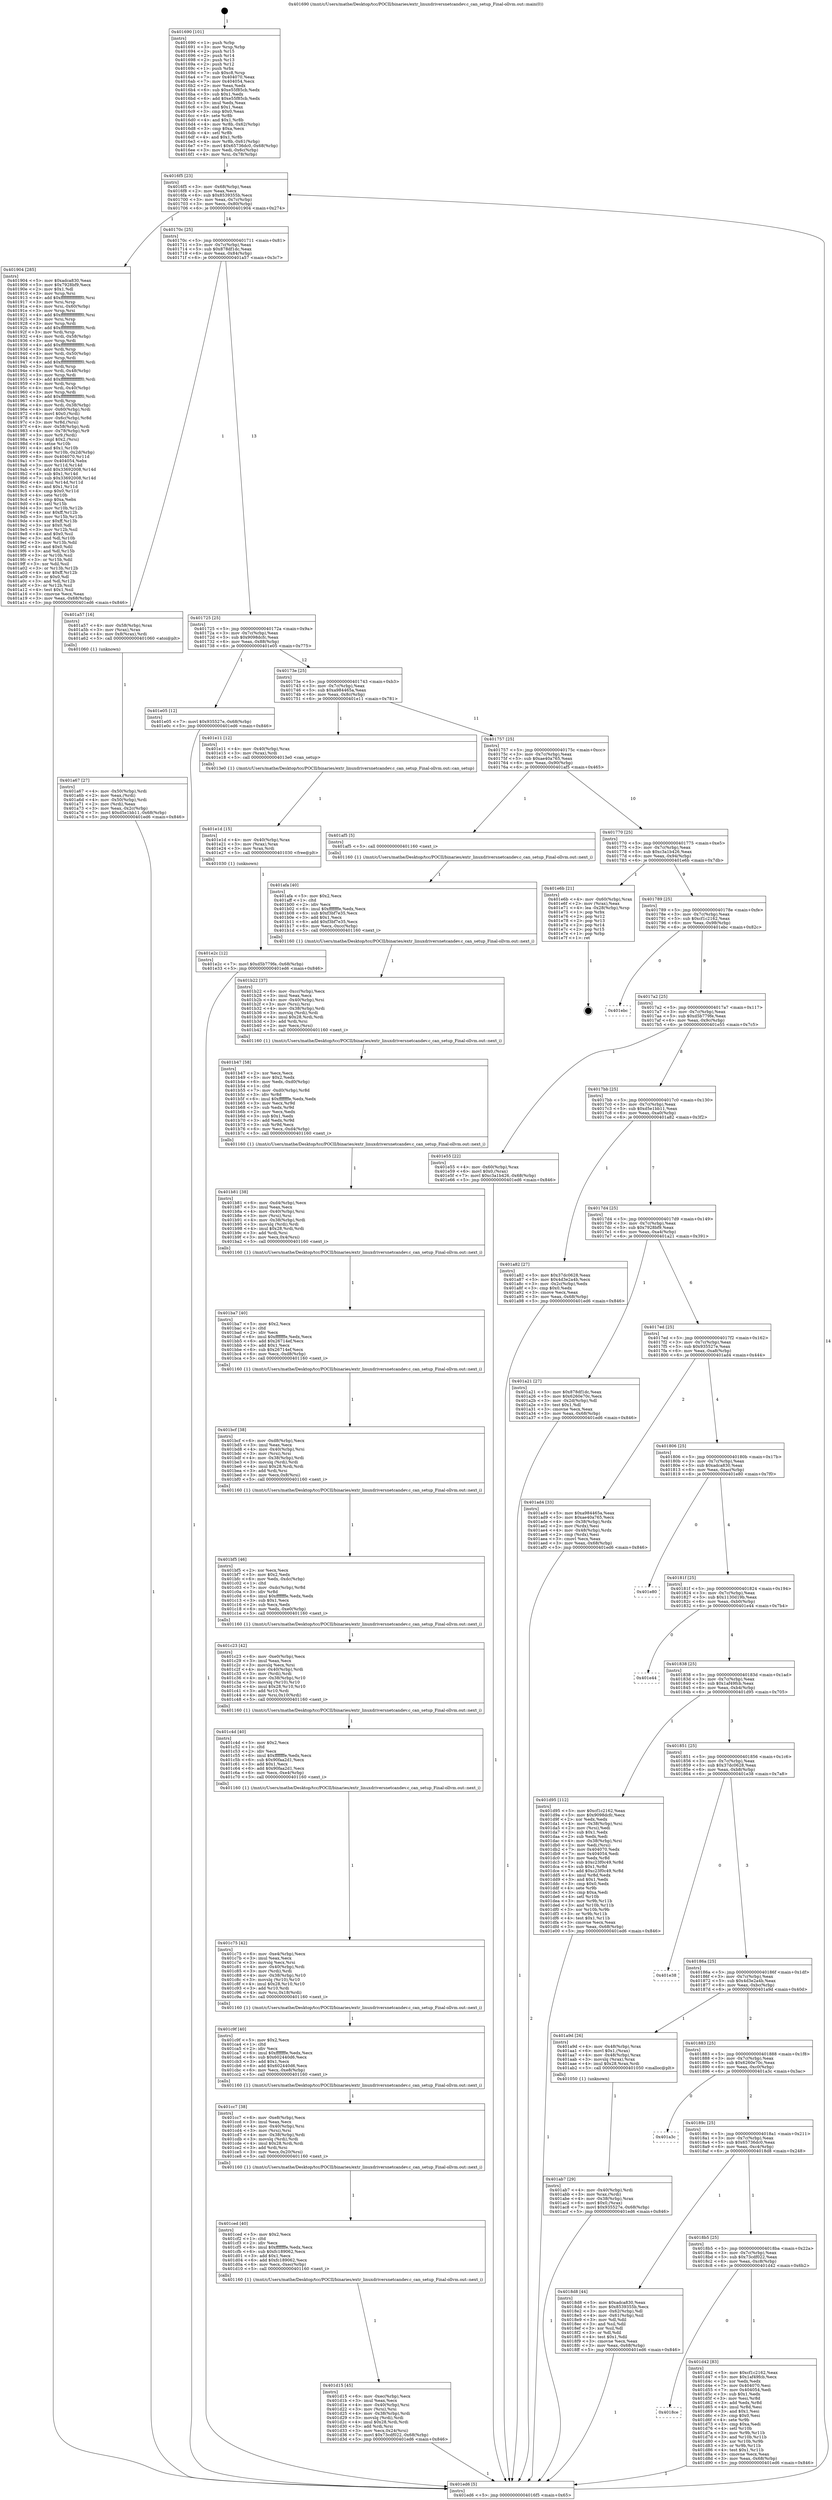 digraph "0x401690" {
  label = "0x401690 (/mnt/c/Users/mathe/Desktop/tcc/POCII/binaries/extr_linuxdriversnetcandev.c_can_setup_Final-ollvm.out::main(0))"
  labelloc = "t"
  node[shape=record]

  Entry [label="",width=0.3,height=0.3,shape=circle,fillcolor=black,style=filled]
  "0x4016f5" [label="{
     0x4016f5 [23]\l
     | [instrs]\l
     &nbsp;&nbsp;0x4016f5 \<+3\>: mov -0x68(%rbp),%eax\l
     &nbsp;&nbsp;0x4016f8 \<+2\>: mov %eax,%ecx\l
     &nbsp;&nbsp;0x4016fa \<+6\>: sub $0x8539355b,%ecx\l
     &nbsp;&nbsp;0x401700 \<+3\>: mov %eax,-0x7c(%rbp)\l
     &nbsp;&nbsp;0x401703 \<+3\>: mov %ecx,-0x80(%rbp)\l
     &nbsp;&nbsp;0x401706 \<+6\>: je 0000000000401904 \<main+0x274\>\l
  }"]
  "0x401904" [label="{
     0x401904 [285]\l
     | [instrs]\l
     &nbsp;&nbsp;0x401904 \<+5\>: mov $0xadca830,%eax\l
     &nbsp;&nbsp;0x401909 \<+5\>: mov $0x7928bf9,%ecx\l
     &nbsp;&nbsp;0x40190e \<+2\>: mov $0x1,%dl\l
     &nbsp;&nbsp;0x401910 \<+3\>: mov %rsp,%rsi\l
     &nbsp;&nbsp;0x401913 \<+4\>: add $0xfffffffffffffff0,%rsi\l
     &nbsp;&nbsp;0x401917 \<+3\>: mov %rsi,%rsp\l
     &nbsp;&nbsp;0x40191a \<+4\>: mov %rsi,-0x60(%rbp)\l
     &nbsp;&nbsp;0x40191e \<+3\>: mov %rsp,%rsi\l
     &nbsp;&nbsp;0x401921 \<+4\>: add $0xfffffffffffffff0,%rsi\l
     &nbsp;&nbsp;0x401925 \<+3\>: mov %rsi,%rsp\l
     &nbsp;&nbsp;0x401928 \<+3\>: mov %rsp,%rdi\l
     &nbsp;&nbsp;0x40192b \<+4\>: add $0xfffffffffffffff0,%rdi\l
     &nbsp;&nbsp;0x40192f \<+3\>: mov %rdi,%rsp\l
     &nbsp;&nbsp;0x401932 \<+4\>: mov %rdi,-0x58(%rbp)\l
     &nbsp;&nbsp;0x401936 \<+3\>: mov %rsp,%rdi\l
     &nbsp;&nbsp;0x401939 \<+4\>: add $0xfffffffffffffff0,%rdi\l
     &nbsp;&nbsp;0x40193d \<+3\>: mov %rdi,%rsp\l
     &nbsp;&nbsp;0x401940 \<+4\>: mov %rdi,-0x50(%rbp)\l
     &nbsp;&nbsp;0x401944 \<+3\>: mov %rsp,%rdi\l
     &nbsp;&nbsp;0x401947 \<+4\>: add $0xfffffffffffffff0,%rdi\l
     &nbsp;&nbsp;0x40194b \<+3\>: mov %rdi,%rsp\l
     &nbsp;&nbsp;0x40194e \<+4\>: mov %rdi,-0x48(%rbp)\l
     &nbsp;&nbsp;0x401952 \<+3\>: mov %rsp,%rdi\l
     &nbsp;&nbsp;0x401955 \<+4\>: add $0xfffffffffffffff0,%rdi\l
     &nbsp;&nbsp;0x401959 \<+3\>: mov %rdi,%rsp\l
     &nbsp;&nbsp;0x40195c \<+4\>: mov %rdi,-0x40(%rbp)\l
     &nbsp;&nbsp;0x401960 \<+3\>: mov %rsp,%rdi\l
     &nbsp;&nbsp;0x401963 \<+4\>: add $0xfffffffffffffff0,%rdi\l
     &nbsp;&nbsp;0x401967 \<+3\>: mov %rdi,%rsp\l
     &nbsp;&nbsp;0x40196a \<+4\>: mov %rdi,-0x38(%rbp)\l
     &nbsp;&nbsp;0x40196e \<+4\>: mov -0x60(%rbp),%rdi\l
     &nbsp;&nbsp;0x401972 \<+6\>: movl $0x0,(%rdi)\l
     &nbsp;&nbsp;0x401978 \<+4\>: mov -0x6c(%rbp),%r8d\l
     &nbsp;&nbsp;0x40197c \<+3\>: mov %r8d,(%rsi)\l
     &nbsp;&nbsp;0x40197f \<+4\>: mov -0x58(%rbp),%rdi\l
     &nbsp;&nbsp;0x401983 \<+4\>: mov -0x78(%rbp),%r9\l
     &nbsp;&nbsp;0x401987 \<+3\>: mov %r9,(%rdi)\l
     &nbsp;&nbsp;0x40198a \<+3\>: cmpl $0x2,(%rsi)\l
     &nbsp;&nbsp;0x40198d \<+4\>: setne %r10b\l
     &nbsp;&nbsp;0x401991 \<+4\>: and $0x1,%r10b\l
     &nbsp;&nbsp;0x401995 \<+4\>: mov %r10b,-0x2d(%rbp)\l
     &nbsp;&nbsp;0x401999 \<+8\>: mov 0x404070,%r11d\l
     &nbsp;&nbsp;0x4019a1 \<+7\>: mov 0x404054,%ebx\l
     &nbsp;&nbsp;0x4019a8 \<+3\>: mov %r11d,%r14d\l
     &nbsp;&nbsp;0x4019ab \<+7\>: add $0x33692008,%r14d\l
     &nbsp;&nbsp;0x4019b2 \<+4\>: sub $0x1,%r14d\l
     &nbsp;&nbsp;0x4019b6 \<+7\>: sub $0x33692008,%r14d\l
     &nbsp;&nbsp;0x4019bd \<+4\>: imul %r14d,%r11d\l
     &nbsp;&nbsp;0x4019c1 \<+4\>: and $0x1,%r11d\l
     &nbsp;&nbsp;0x4019c5 \<+4\>: cmp $0x0,%r11d\l
     &nbsp;&nbsp;0x4019c9 \<+4\>: sete %r10b\l
     &nbsp;&nbsp;0x4019cd \<+3\>: cmp $0xa,%ebx\l
     &nbsp;&nbsp;0x4019d0 \<+4\>: setl %r15b\l
     &nbsp;&nbsp;0x4019d4 \<+3\>: mov %r10b,%r12b\l
     &nbsp;&nbsp;0x4019d7 \<+4\>: xor $0xff,%r12b\l
     &nbsp;&nbsp;0x4019db \<+3\>: mov %r15b,%r13b\l
     &nbsp;&nbsp;0x4019de \<+4\>: xor $0xff,%r13b\l
     &nbsp;&nbsp;0x4019e2 \<+3\>: xor $0x0,%dl\l
     &nbsp;&nbsp;0x4019e5 \<+3\>: mov %r12b,%sil\l
     &nbsp;&nbsp;0x4019e8 \<+4\>: and $0x0,%sil\l
     &nbsp;&nbsp;0x4019ec \<+3\>: and %dl,%r10b\l
     &nbsp;&nbsp;0x4019ef \<+3\>: mov %r13b,%dil\l
     &nbsp;&nbsp;0x4019f2 \<+4\>: and $0x0,%dil\l
     &nbsp;&nbsp;0x4019f6 \<+3\>: and %dl,%r15b\l
     &nbsp;&nbsp;0x4019f9 \<+3\>: or %r10b,%sil\l
     &nbsp;&nbsp;0x4019fc \<+3\>: or %r15b,%dil\l
     &nbsp;&nbsp;0x4019ff \<+3\>: xor %dil,%sil\l
     &nbsp;&nbsp;0x401a02 \<+3\>: or %r13b,%r12b\l
     &nbsp;&nbsp;0x401a05 \<+4\>: xor $0xff,%r12b\l
     &nbsp;&nbsp;0x401a09 \<+3\>: or $0x0,%dl\l
     &nbsp;&nbsp;0x401a0c \<+3\>: and %dl,%r12b\l
     &nbsp;&nbsp;0x401a0f \<+3\>: or %r12b,%sil\l
     &nbsp;&nbsp;0x401a12 \<+4\>: test $0x1,%sil\l
     &nbsp;&nbsp;0x401a16 \<+3\>: cmovne %ecx,%eax\l
     &nbsp;&nbsp;0x401a19 \<+3\>: mov %eax,-0x68(%rbp)\l
     &nbsp;&nbsp;0x401a1c \<+5\>: jmp 0000000000401ed6 \<main+0x846\>\l
  }"]
  "0x40170c" [label="{
     0x40170c [25]\l
     | [instrs]\l
     &nbsp;&nbsp;0x40170c \<+5\>: jmp 0000000000401711 \<main+0x81\>\l
     &nbsp;&nbsp;0x401711 \<+3\>: mov -0x7c(%rbp),%eax\l
     &nbsp;&nbsp;0x401714 \<+5\>: sub $0x878df1dc,%eax\l
     &nbsp;&nbsp;0x401719 \<+6\>: mov %eax,-0x84(%rbp)\l
     &nbsp;&nbsp;0x40171f \<+6\>: je 0000000000401a57 \<main+0x3c7\>\l
  }"]
  Exit [label="",width=0.3,height=0.3,shape=circle,fillcolor=black,style=filled,peripheries=2]
  "0x401a57" [label="{
     0x401a57 [16]\l
     | [instrs]\l
     &nbsp;&nbsp;0x401a57 \<+4\>: mov -0x58(%rbp),%rax\l
     &nbsp;&nbsp;0x401a5b \<+3\>: mov (%rax),%rax\l
     &nbsp;&nbsp;0x401a5e \<+4\>: mov 0x8(%rax),%rdi\l
     &nbsp;&nbsp;0x401a62 \<+5\>: call 0000000000401060 \<atoi@plt\>\l
     | [calls]\l
     &nbsp;&nbsp;0x401060 \{1\} (unknown)\l
  }"]
  "0x401725" [label="{
     0x401725 [25]\l
     | [instrs]\l
     &nbsp;&nbsp;0x401725 \<+5\>: jmp 000000000040172a \<main+0x9a\>\l
     &nbsp;&nbsp;0x40172a \<+3\>: mov -0x7c(%rbp),%eax\l
     &nbsp;&nbsp;0x40172d \<+5\>: sub $0x9098dcfc,%eax\l
     &nbsp;&nbsp;0x401732 \<+6\>: mov %eax,-0x88(%rbp)\l
     &nbsp;&nbsp;0x401738 \<+6\>: je 0000000000401e05 \<main+0x775\>\l
  }"]
  "0x401e2c" [label="{
     0x401e2c [12]\l
     | [instrs]\l
     &nbsp;&nbsp;0x401e2c \<+7\>: movl $0xd5b779fe,-0x68(%rbp)\l
     &nbsp;&nbsp;0x401e33 \<+5\>: jmp 0000000000401ed6 \<main+0x846\>\l
  }"]
  "0x401e05" [label="{
     0x401e05 [12]\l
     | [instrs]\l
     &nbsp;&nbsp;0x401e05 \<+7\>: movl $0x935527e,-0x68(%rbp)\l
     &nbsp;&nbsp;0x401e0c \<+5\>: jmp 0000000000401ed6 \<main+0x846\>\l
  }"]
  "0x40173e" [label="{
     0x40173e [25]\l
     | [instrs]\l
     &nbsp;&nbsp;0x40173e \<+5\>: jmp 0000000000401743 \<main+0xb3\>\l
     &nbsp;&nbsp;0x401743 \<+3\>: mov -0x7c(%rbp),%eax\l
     &nbsp;&nbsp;0x401746 \<+5\>: sub $0xa984465a,%eax\l
     &nbsp;&nbsp;0x40174b \<+6\>: mov %eax,-0x8c(%rbp)\l
     &nbsp;&nbsp;0x401751 \<+6\>: je 0000000000401e11 \<main+0x781\>\l
  }"]
  "0x401e1d" [label="{
     0x401e1d [15]\l
     | [instrs]\l
     &nbsp;&nbsp;0x401e1d \<+4\>: mov -0x40(%rbp),%rax\l
     &nbsp;&nbsp;0x401e21 \<+3\>: mov (%rax),%rax\l
     &nbsp;&nbsp;0x401e24 \<+3\>: mov %rax,%rdi\l
     &nbsp;&nbsp;0x401e27 \<+5\>: call 0000000000401030 \<free@plt\>\l
     | [calls]\l
     &nbsp;&nbsp;0x401030 \{1\} (unknown)\l
  }"]
  "0x401e11" [label="{
     0x401e11 [12]\l
     | [instrs]\l
     &nbsp;&nbsp;0x401e11 \<+4\>: mov -0x40(%rbp),%rax\l
     &nbsp;&nbsp;0x401e15 \<+3\>: mov (%rax),%rdi\l
     &nbsp;&nbsp;0x401e18 \<+5\>: call 00000000004013e0 \<can_setup\>\l
     | [calls]\l
     &nbsp;&nbsp;0x4013e0 \{1\} (/mnt/c/Users/mathe/Desktop/tcc/POCII/binaries/extr_linuxdriversnetcandev.c_can_setup_Final-ollvm.out::can_setup)\l
  }"]
  "0x401757" [label="{
     0x401757 [25]\l
     | [instrs]\l
     &nbsp;&nbsp;0x401757 \<+5\>: jmp 000000000040175c \<main+0xcc\>\l
     &nbsp;&nbsp;0x40175c \<+3\>: mov -0x7c(%rbp),%eax\l
     &nbsp;&nbsp;0x40175f \<+5\>: sub $0xae40a765,%eax\l
     &nbsp;&nbsp;0x401764 \<+6\>: mov %eax,-0x90(%rbp)\l
     &nbsp;&nbsp;0x40176a \<+6\>: je 0000000000401af5 \<main+0x465\>\l
  }"]
  "0x4018ce" [label="{
     0x4018ce\l
  }", style=dashed]
  "0x401af5" [label="{
     0x401af5 [5]\l
     | [instrs]\l
     &nbsp;&nbsp;0x401af5 \<+5\>: call 0000000000401160 \<next_i\>\l
     | [calls]\l
     &nbsp;&nbsp;0x401160 \{1\} (/mnt/c/Users/mathe/Desktop/tcc/POCII/binaries/extr_linuxdriversnetcandev.c_can_setup_Final-ollvm.out::next_i)\l
  }"]
  "0x401770" [label="{
     0x401770 [25]\l
     | [instrs]\l
     &nbsp;&nbsp;0x401770 \<+5\>: jmp 0000000000401775 \<main+0xe5\>\l
     &nbsp;&nbsp;0x401775 \<+3\>: mov -0x7c(%rbp),%eax\l
     &nbsp;&nbsp;0x401778 \<+5\>: sub $0xc3a1b426,%eax\l
     &nbsp;&nbsp;0x40177d \<+6\>: mov %eax,-0x94(%rbp)\l
     &nbsp;&nbsp;0x401783 \<+6\>: je 0000000000401e6b \<main+0x7db\>\l
  }"]
  "0x401d42" [label="{
     0x401d42 [83]\l
     | [instrs]\l
     &nbsp;&nbsp;0x401d42 \<+5\>: mov $0xcf1c2162,%eax\l
     &nbsp;&nbsp;0x401d47 \<+5\>: mov $0x1af49fcb,%ecx\l
     &nbsp;&nbsp;0x401d4c \<+2\>: xor %edx,%edx\l
     &nbsp;&nbsp;0x401d4e \<+7\>: mov 0x404070,%esi\l
     &nbsp;&nbsp;0x401d55 \<+7\>: mov 0x404054,%edi\l
     &nbsp;&nbsp;0x401d5c \<+3\>: sub $0x1,%edx\l
     &nbsp;&nbsp;0x401d5f \<+3\>: mov %esi,%r8d\l
     &nbsp;&nbsp;0x401d62 \<+3\>: add %edx,%r8d\l
     &nbsp;&nbsp;0x401d65 \<+4\>: imul %r8d,%esi\l
     &nbsp;&nbsp;0x401d69 \<+3\>: and $0x1,%esi\l
     &nbsp;&nbsp;0x401d6c \<+3\>: cmp $0x0,%esi\l
     &nbsp;&nbsp;0x401d6f \<+4\>: sete %r9b\l
     &nbsp;&nbsp;0x401d73 \<+3\>: cmp $0xa,%edi\l
     &nbsp;&nbsp;0x401d76 \<+4\>: setl %r10b\l
     &nbsp;&nbsp;0x401d7a \<+3\>: mov %r9b,%r11b\l
     &nbsp;&nbsp;0x401d7d \<+3\>: and %r10b,%r11b\l
     &nbsp;&nbsp;0x401d80 \<+3\>: xor %r10b,%r9b\l
     &nbsp;&nbsp;0x401d83 \<+3\>: or %r9b,%r11b\l
     &nbsp;&nbsp;0x401d86 \<+4\>: test $0x1,%r11b\l
     &nbsp;&nbsp;0x401d8a \<+3\>: cmovne %ecx,%eax\l
     &nbsp;&nbsp;0x401d8d \<+3\>: mov %eax,-0x68(%rbp)\l
     &nbsp;&nbsp;0x401d90 \<+5\>: jmp 0000000000401ed6 \<main+0x846\>\l
  }"]
  "0x401e6b" [label="{
     0x401e6b [21]\l
     | [instrs]\l
     &nbsp;&nbsp;0x401e6b \<+4\>: mov -0x60(%rbp),%rax\l
     &nbsp;&nbsp;0x401e6f \<+2\>: mov (%rax),%eax\l
     &nbsp;&nbsp;0x401e71 \<+4\>: lea -0x28(%rbp),%rsp\l
     &nbsp;&nbsp;0x401e75 \<+1\>: pop %rbx\l
     &nbsp;&nbsp;0x401e76 \<+2\>: pop %r12\l
     &nbsp;&nbsp;0x401e78 \<+2\>: pop %r13\l
     &nbsp;&nbsp;0x401e7a \<+2\>: pop %r14\l
     &nbsp;&nbsp;0x401e7c \<+2\>: pop %r15\l
     &nbsp;&nbsp;0x401e7e \<+1\>: pop %rbp\l
     &nbsp;&nbsp;0x401e7f \<+1\>: ret\l
  }"]
  "0x401789" [label="{
     0x401789 [25]\l
     | [instrs]\l
     &nbsp;&nbsp;0x401789 \<+5\>: jmp 000000000040178e \<main+0xfe\>\l
     &nbsp;&nbsp;0x40178e \<+3\>: mov -0x7c(%rbp),%eax\l
     &nbsp;&nbsp;0x401791 \<+5\>: sub $0xcf1c2162,%eax\l
     &nbsp;&nbsp;0x401796 \<+6\>: mov %eax,-0x98(%rbp)\l
     &nbsp;&nbsp;0x40179c \<+6\>: je 0000000000401ebc \<main+0x82c\>\l
  }"]
  "0x401d15" [label="{
     0x401d15 [45]\l
     | [instrs]\l
     &nbsp;&nbsp;0x401d15 \<+6\>: mov -0xec(%rbp),%ecx\l
     &nbsp;&nbsp;0x401d1b \<+3\>: imul %eax,%ecx\l
     &nbsp;&nbsp;0x401d1e \<+4\>: mov -0x40(%rbp),%rsi\l
     &nbsp;&nbsp;0x401d22 \<+3\>: mov (%rsi),%rsi\l
     &nbsp;&nbsp;0x401d25 \<+4\>: mov -0x38(%rbp),%rdi\l
     &nbsp;&nbsp;0x401d29 \<+3\>: movslq (%rdi),%rdi\l
     &nbsp;&nbsp;0x401d2c \<+4\>: imul $0x28,%rdi,%rdi\l
     &nbsp;&nbsp;0x401d30 \<+3\>: add %rdi,%rsi\l
     &nbsp;&nbsp;0x401d33 \<+3\>: mov %ecx,0x24(%rsi)\l
     &nbsp;&nbsp;0x401d36 \<+7\>: movl $0x73cdf022,-0x68(%rbp)\l
     &nbsp;&nbsp;0x401d3d \<+5\>: jmp 0000000000401ed6 \<main+0x846\>\l
  }"]
  "0x401ebc" [label="{
     0x401ebc\l
  }", style=dashed]
  "0x4017a2" [label="{
     0x4017a2 [25]\l
     | [instrs]\l
     &nbsp;&nbsp;0x4017a2 \<+5\>: jmp 00000000004017a7 \<main+0x117\>\l
     &nbsp;&nbsp;0x4017a7 \<+3\>: mov -0x7c(%rbp),%eax\l
     &nbsp;&nbsp;0x4017aa \<+5\>: sub $0xd5b779fe,%eax\l
     &nbsp;&nbsp;0x4017af \<+6\>: mov %eax,-0x9c(%rbp)\l
     &nbsp;&nbsp;0x4017b5 \<+6\>: je 0000000000401e55 \<main+0x7c5\>\l
  }"]
  "0x401ced" [label="{
     0x401ced [40]\l
     | [instrs]\l
     &nbsp;&nbsp;0x401ced \<+5\>: mov $0x2,%ecx\l
     &nbsp;&nbsp;0x401cf2 \<+1\>: cltd\l
     &nbsp;&nbsp;0x401cf3 \<+2\>: idiv %ecx\l
     &nbsp;&nbsp;0x401cf5 \<+6\>: imul $0xfffffffe,%edx,%ecx\l
     &nbsp;&nbsp;0x401cfb \<+6\>: sub $0xfc189062,%ecx\l
     &nbsp;&nbsp;0x401d01 \<+3\>: add $0x1,%ecx\l
     &nbsp;&nbsp;0x401d04 \<+6\>: add $0xfc189062,%ecx\l
     &nbsp;&nbsp;0x401d0a \<+6\>: mov %ecx,-0xec(%rbp)\l
     &nbsp;&nbsp;0x401d10 \<+5\>: call 0000000000401160 \<next_i\>\l
     | [calls]\l
     &nbsp;&nbsp;0x401160 \{1\} (/mnt/c/Users/mathe/Desktop/tcc/POCII/binaries/extr_linuxdriversnetcandev.c_can_setup_Final-ollvm.out::next_i)\l
  }"]
  "0x401e55" [label="{
     0x401e55 [22]\l
     | [instrs]\l
     &nbsp;&nbsp;0x401e55 \<+4\>: mov -0x60(%rbp),%rax\l
     &nbsp;&nbsp;0x401e59 \<+6\>: movl $0x0,(%rax)\l
     &nbsp;&nbsp;0x401e5f \<+7\>: movl $0xc3a1b426,-0x68(%rbp)\l
     &nbsp;&nbsp;0x401e66 \<+5\>: jmp 0000000000401ed6 \<main+0x846\>\l
  }"]
  "0x4017bb" [label="{
     0x4017bb [25]\l
     | [instrs]\l
     &nbsp;&nbsp;0x4017bb \<+5\>: jmp 00000000004017c0 \<main+0x130\>\l
     &nbsp;&nbsp;0x4017c0 \<+3\>: mov -0x7c(%rbp),%eax\l
     &nbsp;&nbsp;0x4017c3 \<+5\>: sub $0xd5e1bb11,%eax\l
     &nbsp;&nbsp;0x4017c8 \<+6\>: mov %eax,-0xa0(%rbp)\l
     &nbsp;&nbsp;0x4017ce \<+6\>: je 0000000000401a82 \<main+0x3f2\>\l
  }"]
  "0x401cc7" [label="{
     0x401cc7 [38]\l
     | [instrs]\l
     &nbsp;&nbsp;0x401cc7 \<+6\>: mov -0xe8(%rbp),%ecx\l
     &nbsp;&nbsp;0x401ccd \<+3\>: imul %eax,%ecx\l
     &nbsp;&nbsp;0x401cd0 \<+4\>: mov -0x40(%rbp),%rsi\l
     &nbsp;&nbsp;0x401cd4 \<+3\>: mov (%rsi),%rsi\l
     &nbsp;&nbsp;0x401cd7 \<+4\>: mov -0x38(%rbp),%rdi\l
     &nbsp;&nbsp;0x401cdb \<+3\>: movslq (%rdi),%rdi\l
     &nbsp;&nbsp;0x401cde \<+4\>: imul $0x28,%rdi,%rdi\l
     &nbsp;&nbsp;0x401ce2 \<+3\>: add %rdi,%rsi\l
     &nbsp;&nbsp;0x401ce5 \<+3\>: mov %ecx,0x20(%rsi)\l
     &nbsp;&nbsp;0x401ce8 \<+5\>: call 0000000000401160 \<next_i\>\l
     | [calls]\l
     &nbsp;&nbsp;0x401160 \{1\} (/mnt/c/Users/mathe/Desktop/tcc/POCII/binaries/extr_linuxdriversnetcandev.c_can_setup_Final-ollvm.out::next_i)\l
  }"]
  "0x401a82" [label="{
     0x401a82 [27]\l
     | [instrs]\l
     &nbsp;&nbsp;0x401a82 \<+5\>: mov $0x37dc0628,%eax\l
     &nbsp;&nbsp;0x401a87 \<+5\>: mov $0x4d3e2a4b,%ecx\l
     &nbsp;&nbsp;0x401a8c \<+3\>: mov -0x2c(%rbp),%edx\l
     &nbsp;&nbsp;0x401a8f \<+3\>: cmp $0x0,%edx\l
     &nbsp;&nbsp;0x401a92 \<+3\>: cmove %ecx,%eax\l
     &nbsp;&nbsp;0x401a95 \<+3\>: mov %eax,-0x68(%rbp)\l
     &nbsp;&nbsp;0x401a98 \<+5\>: jmp 0000000000401ed6 \<main+0x846\>\l
  }"]
  "0x4017d4" [label="{
     0x4017d4 [25]\l
     | [instrs]\l
     &nbsp;&nbsp;0x4017d4 \<+5\>: jmp 00000000004017d9 \<main+0x149\>\l
     &nbsp;&nbsp;0x4017d9 \<+3\>: mov -0x7c(%rbp),%eax\l
     &nbsp;&nbsp;0x4017dc \<+5\>: sub $0x7928bf9,%eax\l
     &nbsp;&nbsp;0x4017e1 \<+6\>: mov %eax,-0xa4(%rbp)\l
     &nbsp;&nbsp;0x4017e7 \<+6\>: je 0000000000401a21 \<main+0x391\>\l
  }"]
  "0x401c9f" [label="{
     0x401c9f [40]\l
     | [instrs]\l
     &nbsp;&nbsp;0x401c9f \<+5\>: mov $0x2,%ecx\l
     &nbsp;&nbsp;0x401ca4 \<+1\>: cltd\l
     &nbsp;&nbsp;0x401ca5 \<+2\>: idiv %ecx\l
     &nbsp;&nbsp;0x401ca7 \<+6\>: imul $0xfffffffe,%edx,%ecx\l
     &nbsp;&nbsp;0x401cad \<+6\>: sub $0x602440d6,%ecx\l
     &nbsp;&nbsp;0x401cb3 \<+3\>: add $0x1,%ecx\l
     &nbsp;&nbsp;0x401cb6 \<+6\>: add $0x602440d6,%ecx\l
     &nbsp;&nbsp;0x401cbc \<+6\>: mov %ecx,-0xe8(%rbp)\l
     &nbsp;&nbsp;0x401cc2 \<+5\>: call 0000000000401160 \<next_i\>\l
     | [calls]\l
     &nbsp;&nbsp;0x401160 \{1\} (/mnt/c/Users/mathe/Desktop/tcc/POCII/binaries/extr_linuxdriversnetcandev.c_can_setup_Final-ollvm.out::next_i)\l
  }"]
  "0x401a21" [label="{
     0x401a21 [27]\l
     | [instrs]\l
     &nbsp;&nbsp;0x401a21 \<+5\>: mov $0x878df1dc,%eax\l
     &nbsp;&nbsp;0x401a26 \<+5\>: mov $0x6260e70c,%ecx\l
     &nbsp;&nbsp;0x401a2b \<+3\>: mov -0x2d(%rbp),%dl\l
     &nbsp;&nbsp;0x401a2e \<+3\>: test $0x1,%dl\l
     &nbsp;&nbsp;0x401a31 \<+3\>: cmovne %ecx,%eax\l
     &nbsp;&nbsp;0x401a34 \<+3\>: mov %eax,-0x68(%rbp)\l
     &nbsp;&nbsp;0x401a37 \<+5\>: jmp 0000000000401ed6 \<main+0x846\>\l
  }"]
  "0x4017ed" [label="{
     0x4017ed [25]\l
     | [instrs]\l
     &nbsp;&nbsp;0x4017ed \<+5\>: jmp 00000000004017f2 \<main+0x162\>\l
     &nbsp;&nbsp;0x4017f2 \<+3\>: mov -0x7c(%rbp),%eax\l
     &nbsp;&nbsp;0x4017f5 \<+5\>: sub $0x935527e,%eax\l
     &nbsp;&nbsp;0x4017fa \<+6\>: mov %eax,-0xa8(%rbp)\l
     &nbsp;&nbsp;0x401800 \<+6\>: je 0000000000401ad4 \<main+0x444\>\l
  }"]
  "0x401c75" [label="{
     0x401c75 [42]\l
     | [instrs]\l
     &nbsp;&nbsp;0x401c75 \<+6\>: mov -0xe4(%rbp),%ecx\l
     &nbsp;&nbsp;0x401c7b \<+3\>: imul %eax,%ecx\l
     &nbsp;&nbsp;0x401c7e \<+3\>: movslq %ecx,%rsi\l
     &nbsp;&nbsp;0x401c81 \<+4\>: mov -0x40(%rbp),%rdi\l
     &nbsp;&nbsp;0x401c85 \<+3\>: mov (%rdi),%rdi\l
     &nbsp;&nbsp;0x401c88 \<+4\>: mov -0x38(%rbp),%r10\l
     &nbsp;&nbsp;0x401c8c \<+3\>: movslq (%r10),%r10\l
     &nbsp;&nbsp;0x401c8f \<+4\>: imul $0x28,%r10,%r10\l
     &nbsp;&nbsp;0x401c93 \<+3\>: add %r10,%rdi\l
     &nbsp;&nbsp;0x401c96 \<+4\>: mov %rsi,0x18(%rdi)\l
     &nbsp;&nbsp;0x401c9a \<+5\>: call 0000000000401160 \<next_i\>\l
     | [calls]\l
     &nbsp;&nbsp;0x401160 \{1\} (/mnt/c/Users/mathe/Desktop/tcc/POCII/binaries/extr_linuxdriversnetcandev.c_can_setup_Final-ollvm.out::next_i)\l
  }"]
  "0x401ad4" [label="{
     0x401ad4 [33]\l
     | [instrs]\l
     &nbsp;&nbsp;0x401ad4 \<+5\>: mov $0xa984465a,%eax\l
     &nbsp;&nbsp;0x401ad9 \<+5\>: mov $0xae40a765,%ecx\l
     &nbsp;&nbsp;0x401ade \<+4\>: mov -0x38(%rbp),%rdx\l
     &nbsp;&nbsp;0x401ae2 \<+2\>: mov (%rdx),%esi\l
     &nbsp;&nbsp;0x401ae4 \<+4\>: mov -0x48(%rbp),%rdx\l
     &nbsp;&nbsp;0x401ae8 \<+2\>: cmp (%rdx),%esi\l
     &nbsp;&nbsp;0x401aea \<+3\>: cmovl %ecx,%eax\l
     &nbsp;&nbsp;0x401aed \<+3\>: mov %eax,-0x68(%rbp)\l
     &nbsp;&nbsp;0x401af0 \<+5\>: jmp 0000000000401ed6 \<main+0x846\>\l
  }"]
  "0x401806" [label="{
     0x401806 [25]\l
     | [instrs]\l
     &nbsp;&nbsp;0x401806 \<+5\>: jmp 000000000040180b \<main+0x17b\>\l
     &nbsp;&nbsp;0x40180b \<+3\>: mov -0x7c(%rbp),%eax\l
     &nbsp;&nbsp;0x40180e \<+5\>: sub $0xadca830,%eax\l
     &nbsp;&nbsp;0x401813 \<+6\>: mov %eax,-0xac(%rbp)\l
     &nbsp;&nbsp;0x401819 \<+6\>: je 0000000000401e80 \<main+0x7f0\>\l
  }"]
  "0x401c4d" [label="{
     0x401c4d [40]\l
     | [instrs]\l
     &nbsp;&nbsp;0x401c4d \<+5\>: mov $0x2,%ecx\l
     &nbsp;&nbsp;0x401c52 \<+1\>: cltd\l
     &nbsp;&nbsp;0x401c53 \<+2\>: idiv %ecx\l
     &nbsp;&nbsp;0x401c55 \<+6\>: imul $0xfffffffe,%edx,%ecx\l
     &nbsp;&nbsp;0x401c5b \<+6\>: sub $0x90faa2d1,%ecx\l
     &nbsp;&nbsp;0x401c61 \<+3\>: add $0x1,%ecx\l
     &nbsp;&nbsp;0x401c64 \<+6\>: add $0x90faa2d1,%ecx\l
     &nbsp;&nbsp;0x401c6a \<+6\>: mov %ecx,-0xe4(%rbp)\l
     &nbsp;&nbsp;0x401c70 \<+5\>: call 0000000000401160 \<next_i\>\l
     | [calls]\l
     &nbsp;&nbsp;0x401160 \{1\} (/mnt/c/Users/mathe/Desktop/tcc/POCII/binaries/extr_linuxdriversnetcandev.c_can_setup_Final-ollvm.out::next_i)\l
  }"]
  "0x401e80" [label="{
     0x401e80\l
  }", style=dashed]
  "0x40181f" [label="{
     0x40181f [25]\l
     | [instrs]\l
     &nbsp;&nbsp;0x40181f \<+5\>: jmp 0000000000401824 \<main+0x194\>\l
     &nbsp;&nbsp;0x401824 \<+3\>: mov -0x7c(%rbp),%eax\l
     &nbsp;&nbsp;0x401827 \<+5\>: sub $0x1130d19b,%eax\l
     &nbsp;&nbsp;0x40182c \<+6\>: mov %eax,-0xb0(%rbp)\l
     &nbsp;&nbsp;0x401832 \<+6\>: je 0000000000401e44 \<main+0x7b4\>\l
  }"]
  "0x401c23" [label="{
     0x401c23 [42]\l
     | [instrs]\l
     &nbsp;&nbsp;0x401c23 \<+6\>: mov -0xe0(%rbp),%ecx\l
     &nbsp;&nbsp;0x401c29 \<+3\>: imul %eax,%ecx\l
     &nbsp;&nbsp;0x401c2c \<+3\>: movslq %ecx,%rsi\l
     &nbsp;&nbsp;0x401c2f \<+4\>: mov -0x40(%rbp),%rdi\l
     &nbsp;&nbsp;0x401c33 \<+3\>: mov (%rdi),%rdi\l
     &nbsp;&nbsp;0x401c36 \<+4\>: mov -0x38(%rbp),%r10\l
     &nbsp;&nbsp;0x401c3a \<+3\>: movslq (%r10),%r10\l
     &nbsp;&nbsp;0x401c3d \<+4\>: imul $0x28,%r10,%r10\l
     &nbsp;&nbsp;0x401c41 \<+3\>: add %r10,%rdi\l
     &nbsp;&nbsp;0x401c44 \<+4\>: mov %rsi,0x10(%rdi)\l
     &nbsp;&nbsp;0x401c48 \<+5\>: call 0000000000401160 \<next_i\>\l
     | [calls]\l
     &nbsp;&nbsp;0x401160 \{1\} (/mnt/c/Users/mathe/Desktop/tcc/POCII/binaries/extr_linuxdriversnetcandev.c_can_setup_Final-ollvm.out::next_i)\l
  }"]
  "0x401e44" [label="{
     0x401e44\l
  }", style=dashed]
  "0x401838" [label="{
     0x401838 [25]\l
     | [instrs]\l
     &nbsp;&nbsp;0x401838 \<+5\>: jmp 000000000040183d \<main+0x1ad\>\l
     &nbsp;&nbsp;0x40183d \<+3\>: mov -0x7c(%rbp),%eax\l
     &nbsp;&nbsp;0x401840 \<+5\>: sub $0x1af49fcb,%eax\l
     &nbsp;&nbsp;0x401845 \<+6\>: mov %eax,-0xb4(%rbp)\l
     &nbsp;&nbsp;0x40184b \<+6\>: je 0000000000401d95 \<main+0x705\>\l
  }"]
  "0x401bf5" [label="{
     0x401bf5 [46]\l
     | [instrs]\l
     &nbsp;&nbsp;0x401bf5 \<+2\>: xor %ecx,%ecx\l
     &nbsp;&nbsp;0x401bf7 \<+5\>: mov $0x2,%edx\l
     &nbsp;&nbsp;0x401bfc \<+6\>: mov %edx,-0xdc(%rbp)\l
     &nbsp;&nbsp;0x401c02 \<+1\>: cltd\l
     &nbsp;&nbsp;0x401c03 \<+7\>: mov -0xdc(%rbp),%r8d\l
     &nbsp;&nbsp;0x401c0a \<+3\>: idiv %r8d\l
     &nbsp;&nbsp;0x401c0d \<+6\>: imul $0xfffffffe,%edx,%edx\l
     &nbsp;&nbsp;0x401c13 \<+3\>: sub $0x1,%ecx\l
     &nbsp;&nbsp;0x401c16 \<+2\>: sub %ecx,%edx\l
     &nbsp;&nbsp;0x401c18 \<+6\>: mov %edx,-0xe0(%rbp)\l
     &nbsp;&nbsp;0x401c1e \<+5\>: call 0000000000401160 \<next_i\>\l
     | [calls]\l
     &nbsp;&nbsp;0x401160 \{1\} (/mnt/c/Users/mathe/Desktop/tcc/POCII/binaries/extr_linuxdriversnetcandev.c_can_setup_Final-ollvm.out::next_i)\l
  }"]
  "0x401d95" [label="{
     0x401d95 [112]\l
     | [instrs]\l
     &nbsp;&nbsp;0x401d95 \<+5\>: mov $0xcf1c2162,%eax\l
     &nbsp;&nbsp;0x401d9a \<+5\>: mov $0x9098dcfc,%ecx\l
     &nbsp;&nbsp;0x401d9f \<+2\>: xor %edx,%edx\l
     &nbsp;&nbsp;0x401da1 \<+4\>: mov -0x38(%rbp),%rsi\l
     &nbsp;&nbsp;0x401da5 \<+2\>: mov (%rsi),%edi\l
     &nbsp;&nbsp;0x401da7 \<+3\>: sub $0x1,%edx\l
     &nbsp;&nbsp;0x401daa \<+2\>: sub %edx,%edi\l
     &nbsp;&nbsp;0x401dac \<+4\>: mov -0x38(%rbp),%rsi\l
     &nbsp;&nbsp;0x401db0 \<+2\>: mov %edi,(%rsi)\l
     &nbsp;&nbsp;0x401db2 \<+7\>: mov 0x404070,%edx\l
     &nbsp;&nbsp;0x401db9 \<+7\>: mov 0x404054,%edi\l
     &nbsp;&nbsp;0x401dc0 \<+3\>: mov %edx,%r8d\l
     &nbsp;&nbsp;0x401dc3 \<+7\>: sub $0xc23f0c49,%r8d\l
     &nbsp;&nbsp;0x401dca \<+4\>: sub $0x1,%r8d\l
     &nbsp;&nbsp;0x401dce \<+7\>: add $0xc23f0c49,%r8d\l
     &nbsp;&nbsp;0x401dd5 \<+4\>: imul %r8d,%edx\l
     &nbsp;&nbsp;0x401dd9 \<+3\>: and $0x1,%edx\l
     &nbsp;&nbsp;0x401ddc \<+3\>: cmp $0x0,%edx\l
     &nbsp;&nbsp;0x401ddf \<+4\>: sete %r9b\l
     &nbsp;&nbsp;0x401de3 \<+3\>: cmp $0xa,%edi\l
     &nbsp;&nbsp;0x401de6 \<+4\>: setl %r10b\l
     &nbsp;&nbsp;0x401dea \<+3\>: mov %r9b,%r11b\l
     &nbsp;&nbsp;0x401ded \<+3\>: and %r10b,%r11b\l
     &nbsp;&nbsp;0x401df0 \<+3\>: xor %r10b,%r9b\l
     &nbsp;&nbsp;0x401df3 \<+3\>: or %r9b,%r11b\l
     &nbsp;&nbsp;0x401df6 \<+4\>: test $0x1,%r11b\l
     &nbsp;&nbsp;0x401dfa \<+3\>: cmovne %ecx,%eax\l
     &nbsp;&nbsp;0x401dfd \<+3\>: mov %eax,-0x68(%rbp)\l
     &nbsp;&nbsp;0x401e00 \<+5\>: jmp 0000000000401ed6 \<main+0x846\>\l
  }"]
  "0x401851" [label="{
     0x401851 [25]\l
     | [instrs]\l
     &nbsp;&nbsp;0x401851 \<+5\>: jmp 0000000000401856 \<main+0x1c6\>\l
     &nbsp;&nbsp;0x401856 \<+3\>: mov -0x7c(%rbp),%eax\l
     &nbsp;&nbsp;0x401859 \<+5\>: sub $0x37dc0628,%eax\l
     &nbsp;&nbsp;0x40185e \<+6\>: mov %eax,-0xb8(%rbp)\l
     &nbsp;&nbsp;0x401864 \<+6\>: je 0000000000401e38 \<main+0x7a8\>\l
  }"]
  "0x401bcf" [label="{
     0x401bcf [38]\l
     | [instrs]\l
     &nbsp;&nbsp;0x401bcf \<+6\>: mov -0xd8(%rbp),%ecx\l
     &nbsp;&nbsp;0x401bd5 \<+3\>: imul %eax,%ecx\l
     &nbsp;&nbsp;0x401bd8 \<+4\>: mov -0x40(%rbp),%rsi\l
     &nbsp;&nbsp;0x401bdc \<+3\>: mov (%rsi),%rsi\l
     &nbsp;&nbsp;0x401bdf \<+4\>: mov -0x38(%rbp),%rdi\l
     &nbsp;&nbsp;0x401be3 \<+3\>: movslq (%rdi),%rdi\l
     &nbsp;&nbsp;0x401be6 \<+4\>: imul $0x28,%rdi,%rdi\l
     &nbsp;&nbsp;0x401bea \<+3\>: add %rdi,%rsi\l
     &nbsp;&nbsp;0x401bed \<+3\>: mov %ecx,0x8(%rsi)\l
     &nbsp;&nbsp;0x401bf0 \<+5\>: call 0000000000401160 \<next_i\>\l
     | [calls]\l
     &nbsp;&nbsp;0x401160 \{1\} (/mnt/c/Users/mathe/Desktop/tcc/POCII/binaries/extr_linuxdriversnetcandev.c_can_setup_Final-ollvm.out::next_i)\l
  }"]
  "0x401e38" [label="{
     0x401e38\l
  }", style=dashed]
  "0x40186a" [label="{
     0x40186a [25]\l
     | [instrs]\l
     &nbsp;&nbsp;0x40186a \<+5\>: jmp 000000000040186f \<main+0x1df\>\l
     &nbsp;&nbsp;0x40186f \<+3\>: mov -0x7c(%rbp),%eax\l
     &nbsp;&nbsp;0x401872 \<+5\>: sub $0x4d3e2a4b,%eax\l
     &nbsp;&nbsp;0x401877 \<+6\>: mov %eax,-0xbc(%rbp)\l
     &nbsp;&nbsp;0x40187d \<+6\>: je 0000000000401a9d \<main+0x40d\>\l
  }"]
  "0x401ba7" [label="{
     0x401ba7 [40]\l
     | [instrs]\l
     &nbsp;&nbsp;0x401ba7 \<+5\>: mov $0x2,%ecx\l
     &nbsp;&nbsp;0x401bac \<+1\>: cltd\l
     &nbsp;&nbsp;0x401bad \<+2\>: idiv %ecx\l
     &nbsp;&nbsp;0x401baf \<+6\>: imul $0xfffffffe,%edx,%ecx\l
     &nbsp;&nbsp;0x401bb5 \<+6\>: add $0x26714ef,%ecx\l
     &nbsp;&nbsp;0x401bbb \<+3\>: add $0x1,%ecx\l
     &nbsp;&nbsp;0x401bbe \<+6\>: sub $0x26714ef,%ecx\l
     &nbsp;&nbsp;0x401bc4 \<+6\>: mov %ecx,-0xd8(%rbp)\l
     &nbsp;&nbsp;0x401bca \<+5\>: call 0000000000401160 \<next_i\>\l
     | [calls]\l
     &nbsp;&nbsp;0x401160 \{1\} (/mnt/c/Users/mathe/Desktop/tcc/POCII/binaries/extr_linuxdriversnetcandev.c_can_setup_Final-ollvm.out::next_i)\l
  }"]
  "0x401a9d" [label="{
     0x401a9d [26]\l
     | [instrs]\l
     &nbsp;&nbsp;0x401a9d \<+4\>: mov -0x48(%rbp),%rax\l
     &nbsp;&nbsp;0x401aa1 \<+6\>: movl $0x1,(%rax)\l
     &nbsp;&nbsp;0x401aa7 \<+4\>: mov -0x48(%rbp),%rax\l
     &nbsp;&nbsp;0x401aab \<+3\>: movslq (%rax),%rax\l
     &nbsp;&nbsp;0x401aae \<+4\>: imul $0x28,%rax,%rdi\l
     &nbsp;&nbsp;0x401ab2 \<+5\>: call 0000000000401050 \<malloc@plt\>\l
     | [calls]\l
     &nbsp;&nbsp;0x401050 \{1\} (unknown)\l
  }"]
  "0x401883" [label="{
     0x401883 [25]\l
     | [instrs]\l
     &nbsp;&nbsp;0x401883 \<+5\>: jmp 0000000000401888 \<main+0x1f8\>\l
     &nbsp;&nbsp;0x401888 \<+3\>: mov -0x7c(%rbp),%eax\l
     &nbsp;&nbsp;0x40188b \<+5\>: sub $0x6260e70c,%eax\l
     &nbsp;&nbsp;0x401890 \<+6\>: mov %eax,-0xc0(%rbp)\l
     &nbsp;&nbsp;0x401896 \<+6\>: je 0000000000401a3c \<main+0x3ac\>\l
  }"]
  "0x401b81" [label="{
     0x401b81 [38]\l
     | [instrs]\l
     &nbsp;&nbsp;0x401b81 \<+6\>: mov -0xd4(%rbp),%ecx\l
     &nbsp;&nbsp;0x401b87 \<+3\>: imul %eax,%ecx\l
     &nbsp;&nbsp;0x401b8a \<+4\>: mov -0x40(%rbp),%rsi\l
     &nbsp;&nbsp;0x401b8e \<+3\>: mov (%rsi),%rsi\l
     &nbsp;&nbsp;0x401b91 \<+4\>: mov -0x38(%rbp),%rdi\l
     &nbsp;&nbsp;0x401b95 \<+3\>: movslq (%rdi),%rdi\l
     &nbsp;&nbsp;0x401b98 \<+4\>: imul $0x28,%rdi,%rdi\l
     &nbsp;&nbsp;0x401b9c \<+3\>: add %rdi,%rsi\l
     &nbsp;&nbsp;0x401b9f \<+3\>: mov %ecx,0x4(%rsi)\l
     &nbsp;&nbsp;0x401ba2 \<+5\>: call 0000000000401160 \<next_i\>\l
     | [calls]\l
     &nbsp;&nbsp;0x401160 \{1\} (/mnt/c/Users/mathe/Desktop/tcc/POCII/binaries/extr_linuxdriversnetcandev.c_can_setup_Final-ollvm.out::next_i)\l
  }"]
  "0x401a3c" [label="{
     0x401a3c\l
  }", style=dashed]
  "0x40189c" [label="{
     0x40189c [25]\l
     | [instrs]\l
     &nbsp;&nbsp;0x40189c \<+5\>: jmp 00000000004018a1 \<main+0x211\>\l
     &nbsp;&nbsp;0x4018a1 \<+3\>: mov -0x7c(%rbp),%eax\l
     &nbsp;&nbsp;0x4018a4 \<+5\>: sub $0x65736dc0,%eax\l
     &nbsp;&nbsp;0x4018a9 \<+6\>: mov %eax,-0xc4(%rbp)\l
     &nbsp;&nbsp;0x4018af \<+6\>: je 00000000004018d8 \<main+0x248\>\l
  }"]
  "0x401b47" [label="{
     0x401b47 [58]\l
     | [instrs]\l
     &nbsp;&nbsp;0x401b47 \<+2\>: xor %ecx,%ecx\l
     &nbsp;&nbsp;0x401b49 \<+5\>: mov $0x2,%edx\l
     &nbsp;&nbsp;0x401b4e \<+6\>: mov %edx,-0xd0(%rbp)\l
     &nbsp;&nbsp;0x401b54 \<+1\>: cltd\l
     &nbsp;&nbsp;0x401b55 \<+7\>: mov -0xd0(%rbp),%r8d\l
     &nbsp;&nbsp;0x401b5c \<+3\>: idiv %r8d\l
     &nbsp;&nbsp;0x401b5f \<+6\>: imul $0xfffffffe,%edx,%edx\l
     &nbsp;&nbsp;0x401b65 \<+3\>: mov %ecx,%r9d\l
     &nbsp;&nbsp;0x401b68 \<+3\>: sub %edx,%r9d\l
     &nbsp;&nbsp;0x401b6b \<+2\>: mov %ecx,%edx\l
     &nbsp;&nbsp;0x401b6d \<+3\>: sub $0x1,%edx\l
     &nbsp;&nbsp;0x401b70 \<+3\>: add %edx,%r9d\l
     &nbsp;&nbsp;0x401b73 \<+3\>: sub %r9d,%ecx\l
     &nbsp;&nbsp;0x401b76 \<+6\>: mov %ecx,-0xd4(%rbp)\l
     &nbsp;&nbsp;0x401b7c \<+5\>: call 0000000000401160 \<next_i\>\l
     | [calls]\l
     &nbsp;&nbsp;0x401160 \{1\} (/mnt/c/Users/mathe/Desktop/tcc/POCII/binaries/extr_linuxdriversnetcandev.c_can_setup_Final-ollvm.out::next_i)\l
  }"]
  "0x4018d8" [label="{
     0x4018d8 [44]\l
     | [instrs]\l
     &nbsp;&nbsp;0x4018d8 \<+5\>: mov $0xadca830,%eax\l
     &nbsp;&nbsp;0x4018dd \<+5\>: mov $0x8539355b,%ecx\l
     &nbsp;&nbsp;0x4018e2 \<+3\>: mov -0x62(%rbp),%dl\l
     &nbsp;&nbsp;0x4018e5 \<+4\>: mov -0x61(%rbp),%sil\l
     &nbsp;&nbsp;0x4018e9 \<+3\>: mov %dl,%dil\l
     &nbsp;&nbsp;0x4018ec \<+3\>: and %sil,%dil\l
     &nbsp;&nbsp;0x4018ef \<+3\>: xor %sil,%dl\l
     &nbsp;&nbsp;0x4018f2 \<+3\>: or %dl,%dil\l
     &nbsp;&nbsp;0x4018f5 \<+4\>: test $0x1,%dil\l
     &nbsp;&nbsp;0x4018f9 \<+3\>: cmovne %ecx,%eax\l
     &nbsp;&nbsp;0x4018fc \<+3\>: mov %eax,-0x68(%rbp)\l
     &nbsp;&nbsp;0x4018ff \<+5\>: jmp 0000000000401ed6 \<main+0x846\>\l
  }"]
  "0x4018b5" [label="{
     0x4018b5 [25]\l
     | [instrs]\l
     &nbsp;&nbsp;0x4018b5 \<+5\>: jmp 00000000004018ba \<main+0x22a\>\l
     &nbsp;&nbsp;0x4018ba \<+3\>: mov -0x7c(%rbp),%eax\l
     &nbsp;&nbsp;0x4018bd \<+5\>: sub $0x73cdf022,%eax\l
     &nbsp;&nbsp;0x4018c2 \<+6\>: mov %eax,-0xc8(%rbp)\l
     &nbsp;&nbsp;0x4018c8 \<+6\>: je 0000000000401d42 \<main+0x6b2\>\l
  }"]
  "0x401ed6" [label="{
     0x401ed6 [5]\l
     | [instrs]\l
     &nbsp;&nbsp;0x401ed6 \<+5\>: jmp 00000000004016f5 \<main+0x65\>\l
  }"]
  "0x401690" [label="{
     0x401690 [101]\l
     | [instrs]\l
     &nbsp;&nbsp;0x401690 \<+1\>: push %rbp\l
     &nbsp;&nbsp;0x401691 \<+3\>: mov %rsp,%rbp\l
     &nbsp;&nbsp;0x401694 \<+2\>: push %r15\l
     &nbsp;&nbsp;0x401696 \<+2\>: push %r14\l
     &nbsp;&nbsp;0x401698 \<+2\>: push %r13\l
     &nbsp;&nbsp;0x40169a \<+2\>: push %r12\l
     &nbsp;&nbsp;0x40169c \<+1\>: push %rbx\l
     &nbsp;&nbsp;0x40169d \<+7\>: sub $0xc8,%rsp\l
     &nbsp;&nbsp;0x4016a4 \<+7\>: mov 0x404070,%eax\l
     &nbsp;&nbsp;0x4016ab \<+7\>: mov 0x404054,%ecx\l
     &nbsp;&nbsp;0x4016b2 \<+2\>: mov %eax,%edx\l
     &nbsp;&nbsp;0x4016b4 \<+6\>: sub $0xe55f85cb,%edx\l
     &nbsp;&nbsp;0x4016ba \<+3\>: sub $0x1,%edx\l
     &nbsp;&nbsp;0x4016bd \<+6\>: add $0xe55f85cb,%edx\l
     &nbsp;&nbsp;0x4016c3 \<+3\>: imul %edx,%eax\l
     &nbsp;&nbsp;0x4016c6 \<+3\>: and $0x1,%eax\l
     &nbsp;&nbsp;0x4016c9 \<+3\>: cmp $0x0,%eax\l
     &nbsp;&nbsp;0x4016cc \<+4\>: sete %r8b\l
     &nbsp;&nbsp;0x4016d0 \<+4\>: and $0x1,%r8b\l
     &nbsp;&nbsp;0x4016d4 \<+4\>: mov %r8b,-0x62(%rbp)\l
     &nbsp;&nbsp;0x4016d8 \<+3\>: cmp $0xa,%ecx\l
     &nbsp;&nbsp;0x4016db \<+4\>: setl %r8b\l
     &nbsp;&nbsp;0x4016df \<+4\>: and $0x1,%r8b\l
     &nbsp;&nbsp;0x4016e3 \<+4\>: mov %r8b,-0x61(%rbp)\l
     &nbsp;&nbsp;0x4016e7 \<+7\>: movl $0x65736dc0,-0x68(%rbp)\l
     &nbsp;&nbsp;0x4016ee \<+3\>: mov %edi,-0x6c(%rbp)\l
     &nbsp;&nbsp;0x4016f1 \<+4\>: mov %rsi,-0x78(%rbp)\l
  }"]
  "0x401b22" [label="{
     0x401b22 [37]\l
     | [instrs]\l
     &nbsp;&nbsp;0x401b22 \<+6\>: mov -0xcc(%rbp),%ecx\l
     &nbsp;&nbsp;0x401b28 \<+3\>: imul %eax,%ecx\l
     &nbsp;&nbsp;0x401b2b \<+4\>: mov -0x40(%rbp),%rsi\l
     &nbsp;&nbsp;0x401b2f \<+3\>: mov (%rsi),%rsi\l
     &nbsp;&nbsp;0x401b32 \<+4\>: mov -0x38(%rbp),%rdi\l
     &nbsp;&nbsp;0x401b36 \<+3\>: movslq (%rdi),%rdi\l
     &nbsp;&nbsp;0x401b39 \<+4\>: imul $0x28,%rdi,%rdi\l
     &nbsp;&nbsp;0x401b3d \<+3\>: add %rdi,%rsi\l
     &nbsp;&nbsp;0x401b40 \<+2\>: mov %ecx,(%rsi)\l
     &nbsp;&nbsp;0x401b42 \<+5\>: call 0000000000401160 \<next_i\>\l
     | [calls]\l
     &nbsp;&nbsp;0x401160 \{1\} (/mnt/c/Users/mathe/Desktop/tcc/POCII/binaries/extr_linuxdriversnetcandev.c_can_setup_Final-ollvm.out::next_i)\l
  }"]
  "0x401a67" [label="{
     0x401a67 [27]\l
     | [instrs]\l
     &nbsp;&nbsp;0x401a67 \<+4\>: mov -0x50(%rbp),%rdi\l
     &nbsp;&nbsp;0x401a6b \<+2\>: mov %eax,(%rdi)\l
     &nbsp;&nbsp;0x401a6d \<+4\>: mov -0x50(%rbp),%rdi\l
     &nbsp;&nbsp;0x401a71 \<+2\>: mov (%rdi),%eax\l
     &nbsp;&nbsp;0x401a73 \<+3\>: mov %eax,-0x2c(%rbp)\l
     &nbsp;&nbsp;0x401a76 \<+7\>: movl $0xd5e1bb11,-0x68(%rbp)\l
     &nbsp;&nbsp;0x401a7d \<+5\>: jmp 0000000000401ed6 \<main+0x846\>\l
  }"]
  "0x401ab7" [label="{
     0x401ab7 [29]\l
     | [instrs]\l
     &nbsp;&nbsp;0x401ab7 \<+4\>: mov -0x40(%rbp),%rdi\l
     &nbsp;&nbsp;0x401abb \<+3\>: mov %rax,(%rdi)\l
     &nbsp;&nbsp;0x401abe \<+4\>: mov -0x38(%rbp),%rax\l
     &nbsp;&nbsp;0x401ac2 \<+6\>: movl $0x0,(%rax)\l
     &nbsp;&nbsp;0x401ac8 \<+7\>: movl $0x935527e,-0x68(%rbp)\l
     &nbsp;&nbsp;0x401acf \<+5\>: jmp 0000000000401ed6 \<main+0x846\>\l
  }"]
  "0x401afa" [label="{
     0x401afa [40]\l
     | [instrs]\l
     &nbsp;&nbsp;0x401afa \<+5\>: mov $0x2,%ecx\l
     &nbsp;&nbsp;0x401aff \<+1\>: cltd\l
     &nbsp;&nbsp;0x401b00 \<+2\>: idiv %ecx\l
     &nbsp;&nbsp;0x401b02 \<+6\>: imul $0xfffffffe,%edx,%ecx\l
     &nbsp;&nbsp;0x401b08 \<+6\>: sub $0xf3bf7e35,%ecx\l
     &nbsp;&nbsp;0x401b0e \<+3\>: add $0x1,%ecx\l
     &nbsp;&nbsp;0x401b11 \<+6\>: add $0xf3bf7e35,%ecx\l
     &nbsp;&nbsp;0x401b17 \<+6\>: mov %ecx,-0xcc(%rbp)\l
     &nbsp;&nbsp;0x401b1d \<+5\>: call 0000000000401160 \<next_i\>\l
     | [calls]\l
     &nbsp;&nbsp;0x401160 \{1\} (/mnt/c/Users/mathe/Desktop/tcc/POCII/binaries/extr_linuxdriversnetcandev.c_can_setup_Final-ollvm.out::next_i)\l
  }"]
  Entry -> "0x401690" [label=" 1"]
  "0x4016f5" -> "0x401904" [label=" 1"]
  "0x4016f5" -> "0x40170c" [label=" 14"]
  "0x401e6b" -> Exit [label=" 1"]
  "0x40170c" -> "0x401a57" [label=" 1"]
  "0x40170c" -> "0x401725" [label=" 13"]
  "0x401e55" -> "0x401ed6" [label=" 1"]
  "0x401725" -> "0x401e05" [label=" 1"]
  "0x401725" -> "0x40173e" [label=" 12"]
  "0x401e2c" -> "0x401ed6" [label=" 1"]
  "0x40173e" -> "0x401e11" [label=" 1"]
  "0x40173e" -> "0x401757" [label=" 11"]
  "0x401e1d" -> "0x401e2c" [label=" 1"]
  "0x401757" -> "0x401af5" [label=" 1"]
  "0x401757" -> "0x401770" [label=" 10"]
  "0x401e11" -> "0x401e1d" [label=" 1"]
  "0x401770" -> "0x401e6b" [label=" 1"]
  "0x401770" -> "0x401789" [label=" 9"]
  "0x401e05" -> "0x401ed6" [label=" 1"]
  "0x401789" -> "0x401ebc" [label=" 0"]
  "0x401789" -> "0x4017a2" [label=" 9"]
  "0x401d42" -> "0x401ed6" [label=" 1"]
  "0x4017a2" -> "0x401e55" [label=" 1"]
  "0x4017a2" -> "0x4017bb" [label=" 8"]
  "0x4018b5" -> "0x4018ce" [label=" 0"]
  "0x4017bb" -> "0x401a82" [label=" 1"]
  "0x4017bb" -> "0x4017d4" [label=" 7"]
  "0x4018b5" -> "0x401d42" [label=" 1"]
  "0x4017d4" -> "0x401a21" [label=" 1"]
  "0x4017d4" -> "0x4017ed" [label=" 6"]
  "0x401d95" -> "0x401ed6" [label=" 1"]
  "0x4017ed" -> "0x401ad4" [label=" 2"]
  "0x4017ed" -> "0x401806" [label=" 4"]
  "0x401d15" -> "0x401ed6" [label=" 1"]
  "0x401806" -> "0x401e80" [label=" 0"]
  "0x401806" -> "0x40181f" [label=" 4"]
  "0x401ced" -> "0x401d15" [label=" 1"]
  "0x40181f" -> "0x401e44" [label=" 0"]
  "0x40181f" -> "0x401838" [label=" 4"]
  "0x401cc7" -> "0x401ced" [label=" 1"]
  "0x401838" -> "0x401d95" [label=" 1"]
  "0x401838" -> "0x401851" [label=" 3"]
  "0x401c9f" -> "0x401cc7" [label=" 1"]
  "0x401851" -> "0x401e38" [label=" 0"]
  "0x401851" -> "0x40186a" [label=" 3"]
  "0x401c75" -> "0x401c9f" [label=" 1"]
  "0x40186a" -> "0x401a9d" [label=" 1"]
  "0x40186a" -> "0x401883" [label=" 2"]
  "0x401c4d" -> "0x401c75" [label=" 1"]
  "0x401883" -> "0x401a3c" [label=" 0"]
  "0x401883" -> "0x40189c" [label=" 2"]
  "0x401c23" -> "0x401c4d" [label=" 1"]
  "0x40189c" -> "0x4018d8" [label=" 1"]
  "0x40189c" -> "0x4018b5" [label=" 1"]
  "0x4018d8" -> "0x401ed6" [label=" 1"]
  "0x401690" -> "0x4016f5" [label=" 1"]
  "0x401ed6" -> "0x4016f5" [label=" 14"]
  "0x401bf5" -> "0x401c23" [label=" 1"]
  "0x401904" -> "0x401ed6" [label=" 1"]
  "0x401a21" -> "0x401ed6" [label=" 1"]
  "0x401a57" -> "0x401a67" [label=" 1"]
  "0x401a67" -> "0x401ed6" [label=" 1"]
  "0x401a82" -> "0x401ed6" [label=" 1"]
  "0x401a9d" -> "0x401ab7" [label=" 1"]
  "0x401ab7" -> "0x401ed6" [label=" 1"]
  "0x401ad4" -> "0x401ed6" [label=" 2"]
  "0x401af5" -> "0x401afa" [label=" 1"]
  "0x401afa" -> "0x401b22" [label=" 1"]
  "0x401b22" -> "0x401b47" [label=" 1"]
  "0x401b47" -> "0x401b81" [label=" 1"]
  "0x401b81" -> "0x401ba7" [label=" 1"]
  "0x401ba7" -> "0x401bcf" [label=" 1"]
  "0x401bcf" -> "0x401bf5" [label=" 1"]
}
